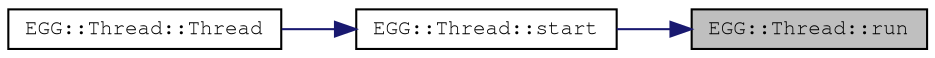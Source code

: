 digraph "EGG::Thread::run"
{
 // LATEX_PDF_SIZE
  edge [fontname="FreeMono",fontsize="10",labelfontname="FreeMono",labelfontsize="10"];
  node [fontname="FreeMono",fontsize="10",shape=record];
  rankdir="RL";
  Node1 [label="EGG::Thread::run",height=0.2,width=0.4,color="black", fillcolor="grey75", style="filled", fontcolor="black",tooltip="[vt+0x0C]"];
  Node1 -> Node2 [dir="back",color="midnightblue",fontsize="10",style="solid",fontname="FreeMono"];
  Node2 [label="EGG::Thread::start",height=0.2,width=0.4,color="black", fillcolor="white", style="filled",URL="$class_e_g_g_1_1_thread.html#a929a2a527dd1243d64f355164b579467",tooltip="Starts a thread."];
  Node2 -> Node3 [dir="back",color="midnightblue",fontsize="10",style="solid",fontname="FreeMono"];
  Node3 [label="EGG::Thread::Thread",height=0.2,width=0.4,color="black", fillcolor="white", style="filled",URL="$class_e_g_g_1_1_thread.html#a1a390cc8d8a258a20d33cbd8331c5815",tooltip="< [vt+0x10]"];
}
